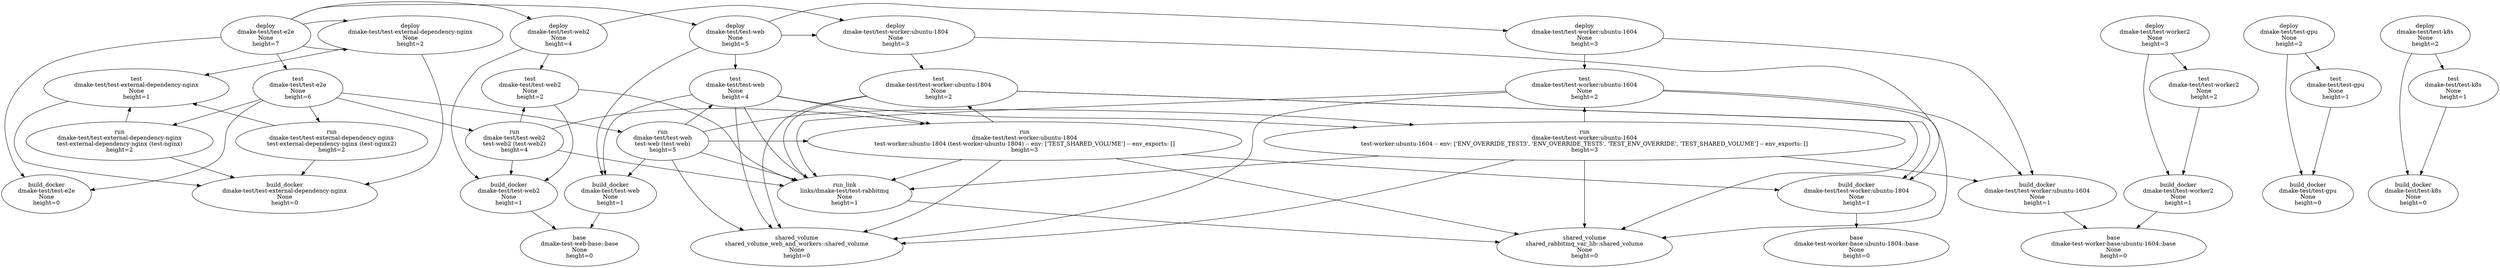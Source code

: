 // DMake Services
digraph {
	subgraph "group base" {
		rank=same
		"('base', 'dmake-test-web-base__base', None)" [label="base
dmake-test-web-base::base
None
height=0"]
		"('base', 'dmake-test-worker-base_ubuntu-1604__base', None)" [label="base
dmake-test-worker-base:ubuntu-1604::base
None
height=0"]
		"('base', 'dmake-test-worker-base_ubuntu-1804__base', None)" [label="base
dmake-test-worker-base:ubuntu-1804::base
None
height=0"]
	}
	"('build_docker', 'dmake-test/test-web', None)" -> "('base', 'dmake-test-web-base__base', None)"
	"('build_docker', 'dmake-test/test-web2', None)" -> "('base', 'dmake-test-web-base__base', None)"
	"('build_docker', 'dmake-test/test-worker2', None)" -> "('base', 'dmake-test-worker-base_ubuntu-1604__base', None)"
	"('build_docker', 'dmake-test/test-worker_ubuntu-1604', None)" -> "('base', 'dmake-test-worker-base_ubuntu-1604__base', None)"
	"('build_docker', 'dmake-test/test-worker_ubuntu-1804', None)" -> "('base', 'dmake-test-worker-base_ubuntu-1804__base', None)"
	subgraph "group build_docker" {
		rank=same
		"('build_docker', 'dmake-test/test-e2e', None)" [label="build_docker
dmake-test/test-e2e
None
height=0"]
		"('build_docker', 'dmake-test/test-external-dependency-nginx', None)" [label="build_docker
dmake-test/test-external-dependency-nginx
None
height=0"]
		"('build_docker', 'dmake-test/test-gpu', None)" [label="build_docker
dmake-test/test-gpu
None
height=0"]
		"('build_docker', 'dmake-test/test-k8s', None)" [label="build_docker
dmake-test/test-k8s
None
height=0"]
		"('build_docker', 'dmake-test/test-web', None)" [label="build_docker
dmake-test/test-web
None
height=1"]
		"('build_docker', 'dmake-test/test-web2', None)" [label="build_docker
dmake-test/test-web2
None
height=1"]
		"('build_docker', 'dmake-test/test-worker2', None)" [label="build_docker
dmake-test/test-worker2
None
height=1"]
		"('build_docker', 'dmake-test/test-worker_ubuntu-1604', None)" [label="build_docker
dmake-test/test-worker:ubuntu-1604
None
height=1"]
		"('build_docker', 'dmake-test/test-worker_ubuntu-1804', None)" [label="build_docker
dmake-test/test-worker:ubuntu-1804
None
height=1"]
	}
	"('deploy', 'dmake-test/test-e2e', None)" -> "('build_docker', 'dmake-test/test-e2e', None)"
	"('deploy', 'dmake-test/test-e2e', None)" -> "('deploy', 'dmake-test/test-external-dependency-nginx', None)"
	"('deploy', 'dmake-test/test-e2e', None)" -> "('deploy', 'dmake-test/test-external-dependency-nginx', None)"
	"('deploy', 'dmake-test/test-e2e', None)" -> "('deploy', 'dmake-test/test-web', None)"
	"('deploy', 'dmake-test/test-e2e', None)" -> "('deploy', 'dmake-test/test-web2', None)"
	"('deploy', 'dmake-test/test-e2e', None)" -> "('test', 'dmake-test/test-e2e', None)"
	"('deploy', 'dmake-test/test-external-dependency-nginx', None)" -> "('build_docker', 'dmake-test/test-external-dependency-nginx', None)"
	"('deploy', 'dmake-test/test-external-dependency-nginx', None)" -> "('test', 'dmake-test/test-external-dependency-nginx', None)"
	"('deploy', 'dmake-test/test-gpu', None)" -> "('build_docker', 'dmake-test/test-gpu', None)"
	"('deploy', 'dmake-test/test-gpu', None)" -> "('test', 'dmake-test/test-gpu', None)"
	"('deploy', 'dmake-test/test-k8s', None)" -> "('build_docker', 'dmake-test/test-k8s', None)"
	"('deploy', 'dmake-test/test-k8s', None)" -> "('test', 'dmake-test/test-k8s', None)"
	"('deploy', 'dmake-test/test-web', None)" -> "('build_docker', 'dmake-test/test-web', None)"
	"('deploy', 'dmake-test/test-web', None)" -> "('deploy', 'dmake-test/test-worker_ubuntu-1604', None)"
	"('deploy', 'dmake-test/test-web', None)" -> "('deploy', 'dmake-test/test-worker_ubuntu-1804', None)"
	"('deploy', 'dmake-test/test-web', None)" -> "('test', 'dmake-test/test-web', None)"
	"('deploy', 'dmake-test/test-web2', None)" -> "('build_docker', 'dmake-test/test-web2', None)"
	"('deploy', 'dmake-test/test-web2', None)" -> "('deploy', 'dmake-test/test-worker_ubuntu-1804', None)"
	"('deploy', 'dmake-test/test-web2', None)" -> "('test', 'dmake-test/test-web2', None)"
	"('deploy', 'dmake-test/test-worker2', None)" -> "('build_docker', 'dmake-test/test-worker2', None)"
	"('deploy', 'dmake-test/test-worker2', None)" -> "('test', 'dmake-test/test-worker2', None)"
	"('deploy', 'dmake-test/test-worker_ubuntu-1604', None)" -> "('build_docker', 'dmake-test/test-worker_ubuntu-1604', None)"
	"('deploy', 'dmake-test/test-worker_ubuntu-1604', None)" -> "('test', 'dmake-test/test-worker_ubuntu-1604', None)"
	"('deploy', 'dmake-test/test-worker_ubuntu-1804', None)" -> "('build_docker', 'dmake-test/test-worker_ubuntu-1804', None)"
	"('deploy', 'dmake-test/test-worker_ubuntu-1804', None)" -> "('test', 'dmake-test/test-worker_ubuntu-1804', None)"
	subgraph "group deploy" {
		rank=same
		"('deploy', 'dmake-test/test-e2e', None)" [label="deploy
dmake-test/test-e2e
None
height=7"]
		"('deploy', 'dmake-test/test-external-dependency-nginx', None)" [label="deploy
dmake-test/test-external-dependency-nginx
None
height=2"]
		"('deploy', 'dmake-test/test-gpu', None)" [label="deploy
dmake-test/test-gpu
None
height=2"]
		"('deploy', 'dmake-test/test-k8s', None)" [label="deploy
dmake-test/test-k8s
None
height=2"]
		"('deploy', 'dmake-test/test-web', None)" [label="deploy
dmake-test/test-web
None
height=5"]
		"('deploy', 'dmake-test/test-web2', None)" [label="deploy
dmake-test/test-web2
None
height=4"]
		"('deploy', 'dmake-test/test-worker2', None)" [label="deploy
dmake-test/test-worker2
None
height=3"]
		"('deploy', 'dmake-test/test-worker_ubuntu-1604', None)" [label="deploy
dmake-test/test-worker:ubuntu-1604
None
height=3"]
		"('deploy', 'dmake-test/test-worker_ubuntu-1804', None)" [label="deploy
dmake-test/test-worker:ubuntu-1804
None
height=3"]
	}
	"('run', 'dmake-test/test-external-dependency-nginx', NeededServiceSerializer(service_name='test-external-dependency-nginx', link_name='test-nginx', env=[], env_exports=['NGINX_URL']))" -> "('build_docker', 'dmake-test/test-external-dependency-nginx', None)"
	"('run', 'dmake-test/test-external-dependency-nginx', NeededServiceSerializer(service_name='test-external-dependency-nginx', link_name='test-nginx', env=[], env_exports=['NGINX_URL']))" -> "('test', 'dmake-test/test-external-dependency-nginx', None)"
	"('run', 'dmake-test/test-external-dependency-nginx', NeededServiceSerializer(service_name='test-external-dependency-nginx', link_name='test-nginx2', env=[], env_exports=[]))" -> "('build_docker', 'dmake-test/test-external-dependency-nginx', None)"
	"('run', 'dmake-test/test-external-dependency-nginx', NeededServiceSerializer(service_name='test-external-dependency-nginx', link_name='test-nginx2', env=[], env_exports=[]))" -> "('test', 'dmake-test/test-external-dependency-nginx', None)"
	"('run', 'dmake-test/test-web', NeededServiceSerializer(service_name='test-web', link_name='test-web', env=[], env_exports=['WEB_URL']))" -> "('build_docker', 'dmake-test/test-web', None)"
	"('run', 'dmake-test/test-web', NeededServiceSerializer(service_name='test-web', link_name='test-web', env=[], env_exports=['WEB_URL']))" -> "('run', 'dmake-test/test-worker_ubuntu-1604', NeededServiceSerializer(service_name='test-worker_ubuntu-1604', link_name=None, env=['ENV_OVERRIDE_TEST3', 'ENV_OVERRIDE_TEST5', 'TEST_ENV_OVERRIDE', 'TEST_SHARED_VOLUME'], env_exports=[]))"
	"('run', 'dmake-test/test-web', NeededServiceSerializer(service_name='test-web', link_name='test-web', env=[], env_exports=['WEB_URL']))" -> "('run', 'dmake-test/test-worker_ubuntu-1804', NeededServiceSerializer(service_name='test-worker_ubuntu-1804', link_name='test-worker-ubuntu-1804', env=['TEST_SHARED_VOLUME'], env_exports=[]))"
	"('run', 'dmake-test/test-web', NeededServiceSerializer(service_name='test-web', link_name='test-web', env=[], env_exports=['WEB_URL']))" -> "('run_link', 'links/dmake-test/test-rabbitmq', None)"
	"('run', 'dmake-test/test-web', NeededServiceSerializer(service_name='test-web', link_name='test-web', env=[], env_exports=['WEB_URL']))" -> "('shared_volume', 'shared_volume_web_and_workers__shared_volume', None)"
	"('run', 'dmake-test/test-web', NeededServiceSerializer(service_name='test-web', link_name='test-web', env=[], env_exports=['WEB_URL']))" -> "('test', 'dmake-test/test-web', None)"
	"('run', 'dmake-test/test-web2', NeededServiceSerializer(service_name='test-web2', link_name='test-web2', env=[], env_exports=['WEB2_URL']))" -> "('build_docker', 'dmake-test/test-web2', None)"
	"('run', 'dmake-test/test-web2', NeededServiceSerializer(service_name='test-web2', link_name='test-web2', env=[], env_exports=['WEB2_URL']))" -> "('run', 'dmake-test/test-worker_ubuntu-1804', NeededServiceSerializer(service_name='test-worker_ubuntu-1804', link_name='test-worker-ubuntu-1804', env=['TEST_SHARED_VOLUME'], env_exports=[]))"
	"('run', 'dmake-test/test-web2', NeededServiceSerializer(service_name='test-web2', link_name='test-web2', env=[], env_exports=['WEB2_URL']))" -> "('run_link', 'links/dmake-test/test-rabbitmq', None)"
	"('run', 'dmake-test/test-web2', NeededServiceSerializer(service_name='test-web2', link_name='test-web2', env=[], env_exports=['WEB2_URL']))" -> "('test', 'dmake-test/test-web2', None)"
	"('run', 'dmake-test/test-worker_ubuntu-1604', NeededServiceSerializer(service_name='test-worker_ubuntu-1604', link_name=None, env=['ENV_OVERRIDE_TEST3', 'ENV_OVERRIDE_TEST5', 'TEST_ENV_OVERRIDE', 'TEST_SHARED_VOLUME'], env_exports=[]))" -> "('build_docker', 'dmake-test/test-worker_ubuntu-1604', None)"
	"('run', 'dmake-test/test-worker_ubuntu-1604', NeededServiceSerializer(service_name='test-worker_ubuntu-1604', link_name=None, env=['ENV_OVERRIDE_TEST3', 'ENV_OVERRIDE_TEST5', 'TEST_ENV_OVERRIDE', 'TEST_SHARED_VOLUME'], env_exports=[]))" -> "('run_link', 'links/dmake-test/test-rabbitmq', None)"
	"('run', 'dmake-test/test-worker_ubuntu-1604', NeededServiceSerializer(service_name='test-worker_ubuntu-1604', link_name=None, env=['ENV_OVERRIDE_TEST3', 'ENV_OVERRIDE_TEST5', 'TEST_ENV_OVERRIDE', 'TEST_SHARED_VOLUME'], env_exports=[]))" -> "('shared_volume', 'shared_rabbitmq_var_lib__shared_volume', None)"
	"('run', 'dmake-test/test-worker_ubuntu-1604', NeededServiceSerializer(service_name='test-worker_ubuntu-1604', link_name=None, env=['ENV_OVERRIDE_TEST3', 'ENV_OVERRIDE_TEST5', 'TEST_ENV_OVERRIDE', 'TEST_SHARED_VOLUME'], env_exports=[]))" -> "('shared_volume', 'shared_volume_web_and_workers__shared_volume', None)"
	"('run', 'dmake-test/test-worker_ubuntu-1604', NeededServiceSerializer(service_name='test-worker_ubuntu-1604', link_name=None, env=['ENV_OVERRIDE_TEST3', 'ENV_OVERRIDE_TEST5', 'TEST_ENV_OVERRIDE', 'TEST_SHARED_VOLUME'], env_exports=[]))" -> "('test', 'dmake-test/test-worker_ubuntu-1604', None)"
	"('run', 'dmake-test/test-worker_ubuntu-1804', NeededServiceSerializer(service_name='test-worker_ubuntu-1804', link_name='test-worker-ubuntu-1804', env=['TEST_SHARED_VOLUME'], env_exports=[]))" -> "('build_docker', 'dmake-test/test-worker_ubuntu-1804', None)"
	"('run', 'dmake-test/test-worker_ubuntu-1804', NeededServiceSerializer(service_name='test-worker_ubuntu-1804', link_name='test-worker-ubuntu-1804', env=['TEST_SHARED_VOLUME'], env_exports=[]))" -> "('run_link', 'links/dmake-test/test-rabbitmq', None)"
	"('run', 'dmake-test/test-worker_ubuntu-1804', NeededServiceSerializer(service_name='test-worker_ubuntu-1804', link_name='test-worker-ubuntu-1804', env=['TEST_SHARED_VOLUME'], env_exports=[]))" -> "('shared_volume', 'shared_rabbitmq_var_lib__shared_volume', None)"
	"('run', 'dmake-test/test-worker_ubuntu-1804', NeededServiceSerializer(service_name='test-worker_ubuntu-1804', link_name='test-worker-ubuntu-1804', env=['TEST_SHARED_VOLUME'], env_exports=[]))" -> "('shared_volume', 'shared_volume_web_and_workers__shared_volume', None)"
	"('run', 'dmake-test/test-worker_ubuntu-1804', NeededServiceSerializer(service_name='test-worker_ubuntu-1804', link_name='test-worker-ubuntu-1804', env=['TEST_SHARED_VOLUME'], env_exports=[]))" -> "('test', 'dmake-test/test-worker_ubuntu-1804', None)"
	subgraph "group run" {
		rank=same
		"('run', 'dmake-test/test-external-dependency-nginx', NeededServiceSerializer(service_name='test-external-dependency-nginx', link_name='test-nginx', env=[], env_exports=['NGINX_URL']))" [label="run
dmake-test/test-external-dependency-nginx
test-external-dependency-nginx (test-nginx)
height=2"]
		"('run', 'dmake-test/test-external-dependency-nginx', NeededServiceSerializer(service_name='test-external-dependency-nginx', link_name='test-nginx2', env=[], env_exports=[]))" [label="run
dmake-test/test-external-dependency-nginx
test-external-dependency-nginx (test-nginx2)
height=2"]
		"('run', 'dmake-test/test-web', NeededServiceSerializer(service_name='test-web', link_name='test-web', env=[], env_exports=['WEB_URL']))" [label="run
dmake-test/test-web
test-web (test-web)
height=5"]
		"('run', 'dmake-test/test-web2', NeededServiceSerializer(service_name='test-web2', link_name='test-web2', env=[], env_exports=['WEB2_URL']))" [label="run
dmake-test/test-web2
test-web2 (test-web2)
height=4"]
		"('run', 'dmake-test/test-worker_ubuntu-1604', NeededServiceSerializer(service_name='test-worker_ubuntu-1604', link_name=None, env=['ENV_OVERRIDE_TEST3', 'ENV_OVERRIDE_TEST5', 'TEST_ENV_OVERRIDE', 'TEST_SHARED_VOLUME'], env_exports=[]))" [label="run
dmake-test/test-worker:ubuntu-1604
test-worker:ubuntu-1604 -- env: ['ENV_OVERRIDE_TEST3', 'ENV_OVERRIDE_TEST5', 'TEST_ENV_OVERRIDE', 'TEST_SHARED_VOLUME'] -- env_exports: []
height=3"]
		"('run', 'dmake-test/test-worker_ubuntu-1804', NeededServiceSerializer(service_name='test-worker_ubuntu-1804', link_name='test-worker-ubuntu-1804', env=['TEST_SHARED_VOLUME'], env_exports=[]))" [label="run
dmake-test/test-worker:ubuntu-1804
test-worker:ubuntu-1804 (test-worker-ubuntu-1804) -- env: ['TEST_SHARED_VOLUME'] -- env_exports: []
height=3"]
	}
	"('run_link', 'links/dmake-test/test-rabbitmq', None)" -> "('shared_volume', 'shared_rabbitmq_var_lib__shared_volume', None)"
	subgraph "group run_link" {
		rank=same
		"('run_link', 'links/dmake-test/test-rabbitmq', None)" [label="run_link
links/dmake-test/test-rabbitmq
None
height=1"]
	}
	subgraph "group shared_volume" {
		rank=same
		"('shared_volume', 'shared_rabbitmq_var_lib__shared_volume', None)" [label="shared_volume
shared_rabbitmq_var_lib::shared_volume
None
height=0"]
		"('shared_volume', 'shared_volume_web_and_workers__shared_volume', None)" [label="shared_volume
shared_volume_web_and_workers::shared_volume
None
height=0"]
	}
	"('test', 'dmake-test/test-e2e', None)" -> "('build_docker', 'dmake-test/test-e2e', None)"
	"('test', 'dmake-test/test-e2e', None)" -> "('run', 'dmake-test/test-external-dependency-nginx', NeededServiceSerializer(service_name='test-external-dependency-nginx', link_name='test-nginx', env=[], env_exports=['NGINX_URL']))"
	"('test', 'dmake-test/test-e2e', None)" -> "('run', 'dmake-test/test-external-dependency-nginx', NeededServiceSerializer(service_name='test-external-dependency-nginx', link_name='test-nginx2', env=[], env_exports=[]))"
	"('test', 'dmake-test/test-e2e', None)" -> "('run', 'dmake-test/test-web', NeededServiceSerializer(service_name='test-web', link_name='test-web', env=[], env_exports=['WEB_URL']))"
	"('test', 'dmake-test/test-e2e', None)" -> "('run', 'dmake-test/test-web2', NeededServiceSerializer(service_name='test-web2', link_name='test-web2', env=[], env_exports=['WEB2_URL']))"
	"('test', 'dmake-test/test-external-dependency-nginx', None)" -> "('build_docker', 'dmake-test/test-external-dependency-nginx', None)"
	"('test', 'dmake-test/test-gpu', None)" -> "('build_docker', 'dmake-test/test-gpu', None)"
	"('test', 'dmake-test/test-k8s', None)" -> "('build_docker', 'dmake-test/test-k8s', None)"
	"('test', 'dmake-test/test-web', None)" -> "('build_docker', 'dmake-test/test-web', None)"
	"('test', 'dmake-test/test-web', None)" -> "('run', 'dmake-test/test-worker_ubuntu-1604', NeededServiceSerializer(service_name='test-worker_ubuntu-1604', link_name=None, env=['ENV_OVERRIDE_TEST3', 'ENV_OVERRIDE_TEST5', 'TEST_ENV_OVERRIDE', 'TEST_SHARED_VOLUME'], env_exports=[]))"
	"('test', 'dmake-test/test-web', None)" -> "('run', 'dmake-test/test-worker_ubuntu-1804', NeededServiceSerializer(service_name='test-worker_ubuntu-1804', link_name='test-worker-ubuntu-1804', env=['TEST_SHARED_VOLUME'], env_exports=[]))"
	"('test', 'dmake-test/test-web', None)" -> "('run_link', 'links/dmake-test/test-rabbitmq', None)"
	"('test', 'dmake-test/test-web', None)" -> "('shared_volume', 'shared_volume_web_and_workers__shared_volume', None)"
	"('test', 'dmake-test/test-web2', None)" -> "('build_docker', 'dmake-test/test-web2', None)"
	"('test', 'dmake-test/test-web2', None)" -> "('run_link', 'links/dmake-test/test-rabbitmq', None)"
	"('test', 'dmake-test/test-worker2', None)" -> "('build_docker', 'dmake-test/test-worker2', None)"
	"('test', 'dmake-test/test-worker_ubuntu-1604', None)" -> "('build_docker', 'dmake-test/test-worker_ubuntu-1604', None)"
	"('test', 'dmake-test/test-worker_ubuntu-1604', None)" -> "('run_link', 'links/dmake-test/test-rabbitmq', None)"
	"('test', 'dmake-test/test-worker_ubuntu-1604', None)" -> "('shared_volume', 'shared_rabbitmq_var_lib__shared_volume', None)"
	"('test', 'dmake-test/test-worker_ubuntu-1604', None)" -> "('shared_volume', 'shared_volume_web_and_workers__shared_volume', None)"
	"('test', 'dmake-test/test-worker_ubuntu-1804', None)" -> "('build_docker', 'dmake-test/test-worker_ubuntu-1804', None)"
	"('test', 'dmake-test/test-worker_ubuntu-1804', None)" -> "('run_link', 'links/dmake-test/test-rabbitmq', None)"
	"('test', 'dmake-test/test-worker_ubuntu-1804', None)" -> "('shared_volume', 'shared_rabbitmq_var_lib__shared_volume', None)"
	"('test', 'dmake-test/test-worker_ubuntu-1804', None)" -> "('shared_volume', 'shared_volume_web_and_workers__shared_volume', None)"
	subgraph "group test" {
		rank=same
		"('test', 'dmake-test/test-e2e', None)" [label="test
dmake-test/test-e2e
None
height=6"]
		"('test', 'dmake-test/test-external-dependency-nginx', None)" [label="test
dmake-test/test-external-dependency-nginx
None
height=1"]
		"('test', 'dmake-test/test-gpu', None)" [label="test
dmake-test/test-gpu
None
height=1"]
		"('test', 'dmake-test/test-k8s', None)" [label="test
dmake-test/test-k8s
None
height=1"]
		"('test', 'dmake-test/test-web', None)" [label="test
dmake-test/test-web
None
height=4"]
		"('test', 'dmake-test/test-web2', None)" [label="test
dmake-test/test-web2
None
height=2"]
		"('test', 'dmake-test/test-worker2', None)" [label="test
dmake-test/test-worker2
None
height=2"]
		"('test', 'dmake-test/test-worker_ubuntu-1604', None)" [label="test
dmake-test/test-worker:ubuntu-1604
None
height=2"]
		"('test', 'dmake-test/test-worker_ubuntu-1804', None)" [label="test
dmake-test/test-worker:ubuntu-1804
None
height=2"]
	}
}
